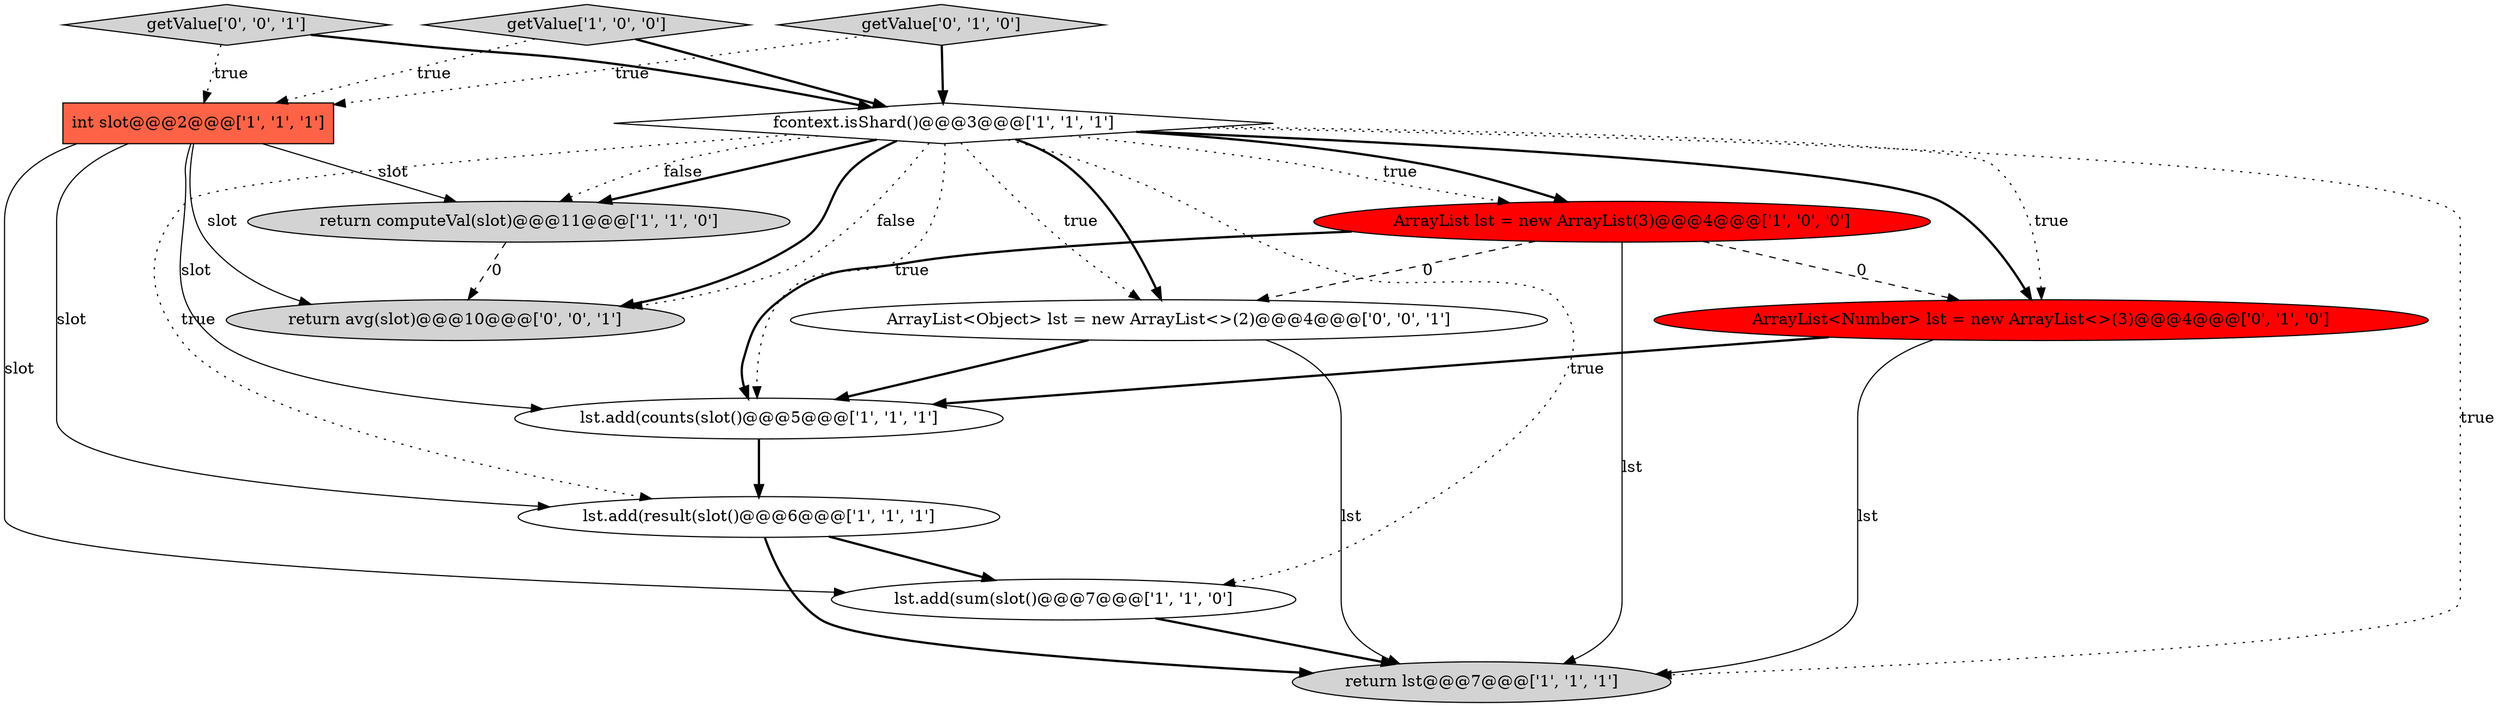 digraph {
7 [style = filled, label = "fcontext.isShard()@@@3@@@['1', '1', '1']", fillcolor = white, shape = diamond image = "AAA0AAABBB1BBB"];
8 [style = filled, label = "lst.add(result(slot()@@@6@@@['1', '1', '1']", fillcolor = white, shape = ellipse image = "AAA0AAABBB1BBB"];
11 [style = filled, label = "return avg(slot)@@@10@@@['0', '0', '1']", fillcolor = lightgray, shape = ellipse image = "AAA0AAABBB3BBB"];
0 [style = filled, label = "ArrayList lst = new ArrayList(3)@@@4@@@['1', '0', '0']", fillcolor = red, shape = ellipse image = "AAA1AAABBB1BBB"];
10 [style = filled, label = "getValue['0', '1', '0']", fillcolor = lightgray, shape = diamond image = "AAA0AAABBB2BBB"];
13 [style = filled, label = "ArrayList<Object> lst = new ArrayList<>(2)@@@4@@@['0', '0', '1']", fillcolor = white, shape = ellipse image = "AAA0AAABBB3BBB"];
2 [style = filled, label = "getValue['1', '0', '0']", fillcolor = lightgray, shape = diamond image = "AAA0AAABBB1BBB"];
1 [style = filled, label = "return lst@@@7@@@['1', '1', '1']", fillcolor = lightgray, shape = ellipse image = "AAA0AAABBB1BBB"];
9 [style = filled, label = "ArrayList<Number> lst = new ArrayList<>(3)@@@4@@@['0', '1', '0']", fillcolor = red, shape = ellipse image = "AAA1AAABBB2BBB"];
4 [style = filled, label = "lst.add(sum(slot()@@@7@@@['1', '1', '0']", fillcolor = white, shape = ellipse image = "AAA0AAABBB1BBB"];
6 [style = filled, label = "lst.add(counts(slot()@@@5@@@['1', '1', '1']", fillcolor = white, shape = ellipse image = "AAA0AAABBB1BBB"];
5 [style = filled, label = "return computeVal(slot)@@@11@@@['1', '1', '0']", fillcolor = lightgray, shape = ellipse image = "AAA0AAABBB1BBB"];
12 [style = filled, label = "getValue['0', '0', '1']", fillcolor = lightgray, shape = diamond image = "AAA0AAABBB3BBB"];
3 [style = filled, label = "int slot@@@2@@@['1', '1', '1']", fillcolor = tomato, shape = box image = "AAA0AAABBB1BBB"];
2->3 [style = dotted, label="true"];
7->13 [style = bold, label=""];
12->3 [style = dotted, label="true"];
7->6 [style = dotted, label="true"];
3->11 [style = solid, label="slot"];
7->11 [style = bold, label=""];
0->6 [style = bold, label=""];
7->13 [style = dotted, label="true"];
3->8 [style = solid, label="slot"];
10->3 [style = dotted, label="true"];
7->0 [style = bold, label=""];
7->11 [style = dotted, label="false"];
7->9 [style = dotted, label="true"];
7->0 [style = dotted, label="true"];
10->7 [style = bold, label=""];
12->7 [style = bold, label=""];
9->6 [style = bold, label=""];
13->1 [style = solid, label="lst"];
7->9 [style = bold, label=""];
8->1 [style = bold, label=""];
3->6 [style = solid, label="slot"];
0->1 [style = solid, label="lst"];
7->5 [style = bold, label=""];
5->11 [style = dashed, label="0"];
0->13 [style = dashed, label="0"];
7->4 [style = dotted, label="true"];
6->8 [style = bold, label=""];
9->1 [style = solid, label="lst"];
4->1 [style = bold, label=""];
8->4 [style = bold, label=""];
2->7 [style = bold, label=""];
13->6 [style = bold, label=""];
7->5 [style = dotted, label="false"];
7->1 [style = dotted, label="true"];
7->8 [style = dotted, label="true"];
0->9 [style = dashed, label="0"];
3->5 [style = solid, label="slot"];
3->4 [style = solid, label="slot"];
}
